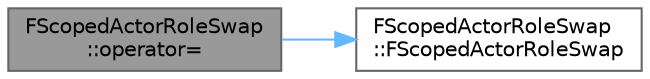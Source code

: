 digraph "FScopedActorRoleSwap::operator="
{
 // INTERACTIVE_SVG=YES
 // LATEX_PDF_SIZE
  bgcolor="transparent";
  edge [fontname=Helvetica,fontsize=10,labelfontname=Helvetica,labelfontsize=10];
  node [fontname=Helvetica,fontsize=10,shape=box,height=0.2,width=0.4];
  rankdir="LR";
  Node1 [id="Node000001",label="FScopedActorRoleSwap\l::operator=",height=0.2,width=0.4,color="gray40", fillcolor="grey60", style="filled", fontcolor="black",tooltip=" "];
  Node1 -> Node2 [id="edge1_Node000001_Node000002",color="steelblue1",style="solid",tooltip=" "];
  Node2 [id="Node000002",label="FScopedActorRoleSwap\l::FScopedActorRoleSwap",height=0.2,width=0.4,color="grey40", fillcolor="white", style="filled",URL="$db/d48/classFScopedActorRoleSwap.html#afb0b03eab690172454dbbddf621eac05",tooltip=" "];
}
